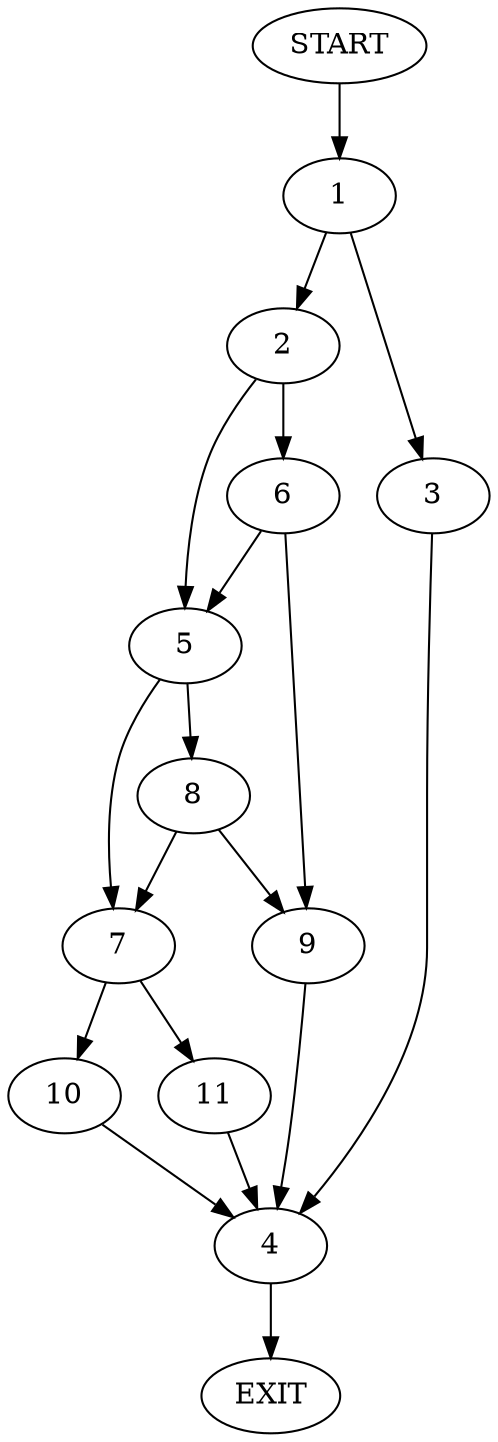 digraph {
0 [label="START"]
12 [label="EXIT"]
0 -> 1
1 -> 2
1 -> 3
3 -> 4
2 -> 5
2 -> 6
4 -> 12
5 -> 7
5 -> 8
6 -> 5
6 -> 9
9 -> 4
7 -> 10
7 -> 11
8 -> 7
8 -> 9
10 -> 4
11 -> 4
}
